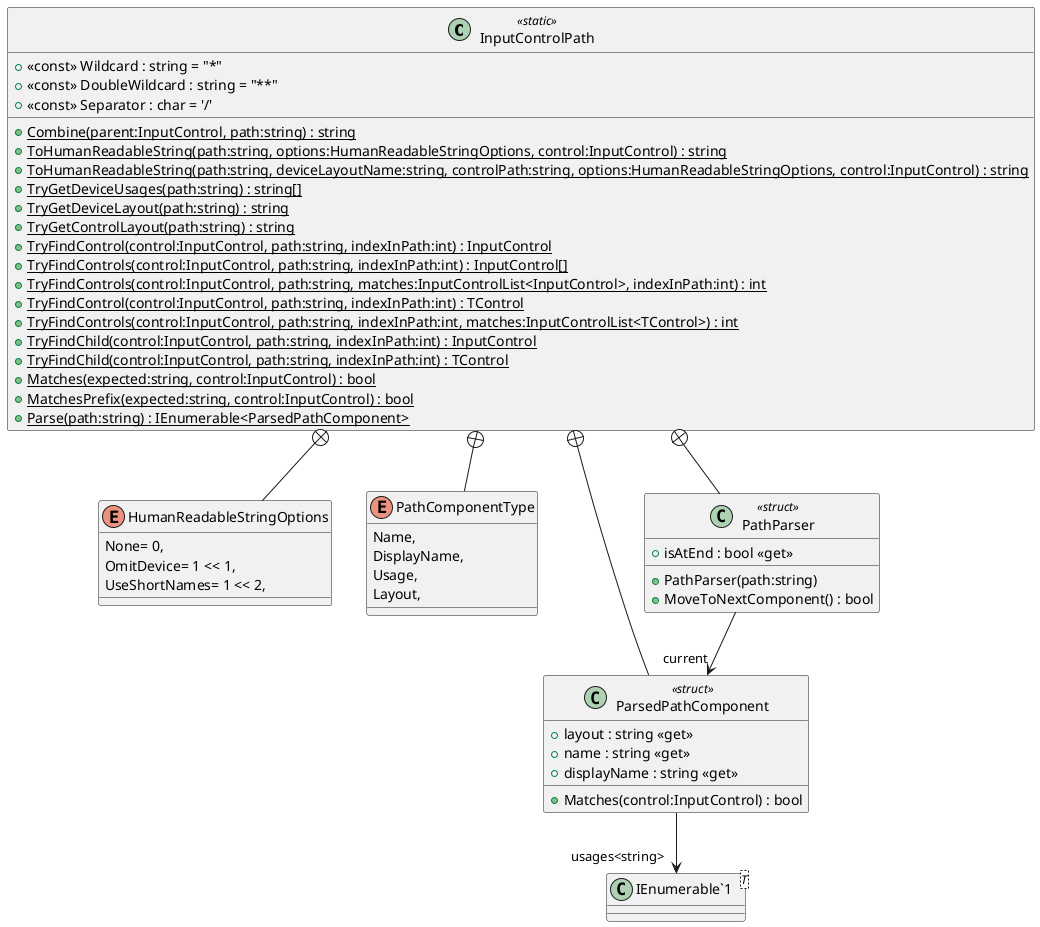 @startuml
class InputControlPath <<static>> {
    + <<const>> Wildcard : string = "*"
    + <<const>> DoubleWildcard : string = "**"
    + <<const>> Separator : char = '/'
    + {static} Combine(parent:InputControl, path:string) : string
    + {static} ToHumanReadableString(path:string, options:HumanReadableStringOptions, control:InputControl) : string
    + {static} ToHumanReadableString(path:string, deviceLayoutName:string, controlPath:string, options:HumanReadableStringOptions, control:InputControl) : string
    + {static} TryGetDeviceUsages(path:string) : string[]
    + {static} TryGetDeviceLayout(path:string) : string
    + {static} TryGetControlLayout(path:string) : string
    + {static} TryFindControl(control:InputControl, path:string, indexInPath:int) : InputControl
    + {static} TryFindControls(control:InputControl, path:string, indexInPath:int) : InputControl[]
    + {static} TryFindControls(control:InputControl, path:string, matches:InputControlList<InputControl>, indexInPath:int) : int
    + {static} TryFindControl(control:InputControl, path:string, indexInPath:int) : TControl
    + {static} TryFindControls(control:InputControl, path:string, indexInPath:int, matches:InputControlList<TControl>) : int
    + {static} TryFindChild(control:InputControl, path:string, indexInPath:int) : InputControl
    + {static} TryFindChild(control:InputControl, path:string, indexInPath:int) : TControl
    + {static} Matches(expected:string, control:InputControl) : bool
    + {static} MatchesPrefix(expected:string, control:InputControl) : bool
    + {static} Parse(path:string) : IEnumerable<ParsedPathComponent>
}
enum HumanReadableStringOptions {
    None= 0,
    OmitDevice= 1 << 1,
    UseShortNames= 1 << 2,
}
enum PathComponentType {
    Name,
    DisplayName,
    Usage,
    Layout,
}
class ParsedPathComponent <<struct>> {
    + layout : string <<get>>
    + name : string <<get>>
    + displayName : string <<get>>
    + Matches(control:InputControl) : bool
}
class PathParser <<struct>> {
    + isAtEnd : bool <<get>>
    + PathParser(path:string)
    + MoveToNextComponent() : bool
}
class "IEnumerable`1"<T> {
}
InputControlPath +-- HumanReadableStringOptions
InputControlPath +-- PathComponentType
InputControlPath +-- ParsedPathComponent
ParsedPathComponent --> "usages<string>" "IEnumerable`1"
InputControlPath +-- PathParser
PathParser --> "current" ParsedPathComponent
@enduml
